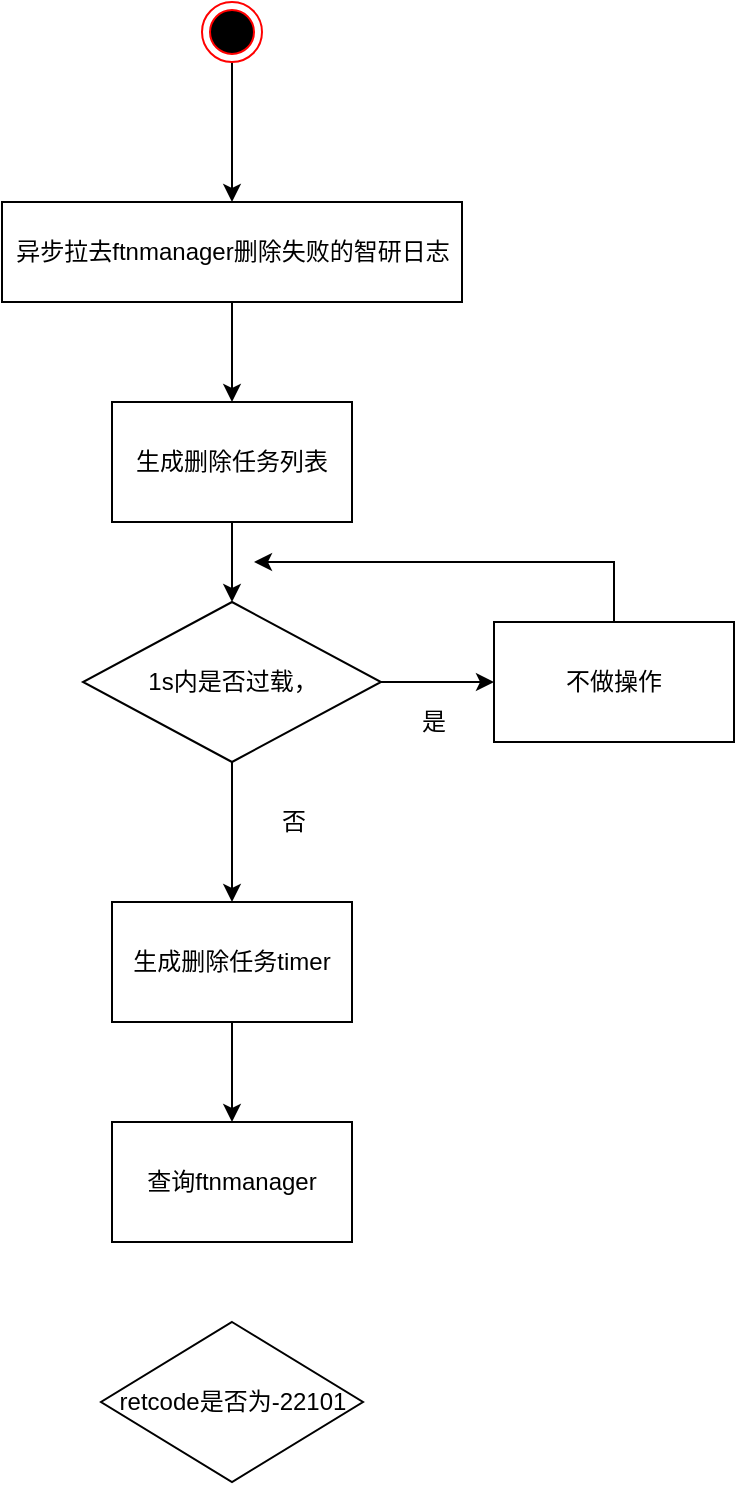 <mxfile version="14.2.7" type="github">
  <diagram id="ABwTwTh49dXLUKhgxuJ5" name="Page-1">
    <mxGraphModel dx="2062" dy="1122" grid="1" gridSize="10" guides="1" tooltips="1" connect="1" arrows="1" fold="1" page="1" pageScale="1" pageWidth="827" pageHeight="1169" math="0" shadow="0">
      <root>
        <mxCell id="0" />
        <mxCell id="1" parent="0" />
        <mxCell id="eHAaFGgThveNmhsqAu0i-4" style="edgeStyle=orthogonalEdgeStyle;rounded=0;orthogonalLoop=1;jettySize=auto;html=1;exitX=0.5;exitY=1;exitDx=0;exitDy=0;" edge="1" parent="1" source="eHAaFGgThveNmhsqAu0i-1" target="eHAaFGgThveNmhsqAu0i-2">
          <mxGeometry relative="1" as="geometry" />
        </mxCell>
        <mxCell id="eHAaFGgThveNmhsqAu0i-1" value="" style="ellipse;html=1;shape=endState;fillColor=#000000;strokeColor=#ff0000;" vertex="1" parent="1">
          <mxGeometry x="384" y="60" width="30" height="30" as="geometry" />
        </mxCell>
        <mxCell id="eHAaFGgThveNmhsqAu0i-5" style="edgeStyle=orthogonalEdgeStyle;rounded=0;orthogonalLoop=1;jettySize=auto;html=1;exitX=0.5;exitY=1;exitDx=0;exitDy=0;" edge="1" parent="1" source="eHAaFGgThveNmhsqAu0i-2" target="eHAaFGgThveNmhsqAu0i-3">
          <mxGeometry relative="1" as="geometry" />
        </mxCell>
        <mxCell id="eHAaFGgThveNmhsqAu0i-2" value="异步拉去ftnmanager删除失败的智研日志" style="html=1;" vertex="1" parent="1">
          <mxGeometry x="284" y="160" width="230" height="50" as="geometry" />
        </mxCell>
        <mxCell id="eHAaFGgThveNmhsqAu0i-7" style="edgeStyle=orthogonalEdgeStyle;rounded=0;orthogonalLoop=1;jettySize=auto;html=1;exitX=0.5;exitY=1;exitDx=0;exitDy=0;" edge="1" parent="1" source="eHAaFGgThveNmhsqAu0i-3" target="eHAaFGgThveNmhsqAu0i-6">
          <mxGeometry relative="1" as="geometry" />
        </mxCell>
        <mxCell id="eHAaFGgThveNmhsqAu0i-3" value="生成删除任务列表" style="rounded=0;whiteSpace=wrap;html=1;" vertex="1" parent="1">
          <mxGeometry x="339" y="260" width="120" height="60" as="geometry" />
        </mxCell>
        <mxCell id="eHAaFGgThveNmhsqAu0i-8" style="edgeStyle=orthogonalEdgeStyle;rounded=0;orthogonalLoop=1;jettySize=auto;html=1;exitX=0.5;exitY=1;exitDx=0;exitDy=0;" edge="1" parent="1" source="eHAaFGgThveNmhsqAu0i-6">
          <mxGeometry relative="1" as="geometry">
            <mxPoint x="399" y="510" as="targetPoint" />
          </mxGeometry>
        </mxCell>
        <mxCell id="eHAaFGgThveNmhsqAu0i-13" style="edgeStyle=orthogonalEdgeStyle;rounded=0;orthogonalLoop=1;jettySize=auto;html=1;exitX=1;exitY=0.5;exitDx=0;exitDy=0;" edge="1" parent="1" source="eHAaFGgThveNmhsqAu0i-6" target="eHAaFGgThveNmhsqAu0i-12">
          <mxGeometry relative="1" as="geometry" />
        </mxCell>
        <mxCell id="eHAaFGgThveNmhsqAu0i-6" value="1s内是否过载，" style="rhombus;whiteSpace=wrap;html=1;" vertex="1" parent="1">
          <mxGeometry x="324.5" y="360" width="149" height="80" as="geometry" />
        </mxCell>
        <mxCell id="eHAaFGgThveNmhsqAu0i-17" style="edgeStyle=orthogonalEdgeStyle;rounded=0;orthogonalLoop=1;jettySize=auto;html=1;exitX=0.5;exitY=1;exitDx=0;exitDy=0;entryX=0.5;entryY=0;entryDx=0;entryDy=0;" edge="1" parent="1" source="eHAaFGgThveNmhsqAu0i-9" target="eHAaFGgThveNmhsqAu0i-10">
          <mxGeometry relative="1" as="geometry" />
        </mxCell>
        <mxCell id="eHAaFGgThveNmhsqAu0i-9" value="生成删除任务timer" style="rounded=0;whiteSpace=wrap;html=1;" vertex="1" parent="1">
          <mxGeometry x="339" y="510" width="120" height="60" as="geometry" />
        </mxCell>
        <mxCell id="eHAaFGgThveNmhsqAu0i-10" value="查询ftnmanager" style="rounded=0;whiteSpace=wrap;html=1;" vertex="1" parent="1">
          <mxGeometry x="339" y="620" width="120" height="60" as="geometry" />
        </mxCell>
        <mxCell id="eHAaFGgThveNmhsqAu0i-14" style="edgeStyle=orthogonalEdgeStyle;rounded=0;orthogonalLoop=1;jettySize=auto;html=1;exitX=0.5;exitY=0;exitDx=0;exitDy=0;" edge="1" parent="1" source="eHAaFGgThveNmhsqAu0i-12">
          <mxGeometry relative="1" as="geometry">
            <mxPoint x="410" y="340" as="targetPoint" />
            <Array as="points">
              <mxPoint x="590" y="340" />
              <mxPoint x="420" y="340" />
            </Array>
          </mxGeometry>
        </mxCell>
        <mxCell id="eHAaFGgThveNmhsqAu0i-12" value="不做操作" style="rounded=0;whiteSpace=wrap;html=1;" vertex="1" parent="1">
          <mxGeometry x="530" y="370" width="120" height="60" as="geometry" />
        </mxCell>
        <mxCell id="eHAaFGgThveNmhsqAu0i-15" value="是" style="text;html=1;strokeColor=none;fillColor=none;align=center;verticalAlign=middle;whiteSpace=wrap;rounded=0;" vertex="1" parent="1">
          <mxGeometry x="480" y="410" width="40" height="20" as="geometry" />
        </mxCell>
        <mxCell id="eHAaFGgThveNmhsqAu0i-16" value="否" style="text;html=1;strokeColor=none;fillColor=none;align=center;verticalAlign=middle;whiteSpace=wrap;rounded=0;" vertex="1" parent="1">
          <mxGeometry x="410" y="460" width="40" height="20" as="geometry" />
        </mxCell>
        <mxCell id="eHAaFGgThveNmhsqAu0i-19" value="retcode是否为-22101" style="rhombus;whiteSpace=wrap;html=1;" vertex="1" parent="1">
          <mxGeometry x="333.5" y="720" width="131" height="80" as="geometry" />
        </mxCell>
      </root>
    </mxGraphModel>
  </diagram>
</mxfile>
